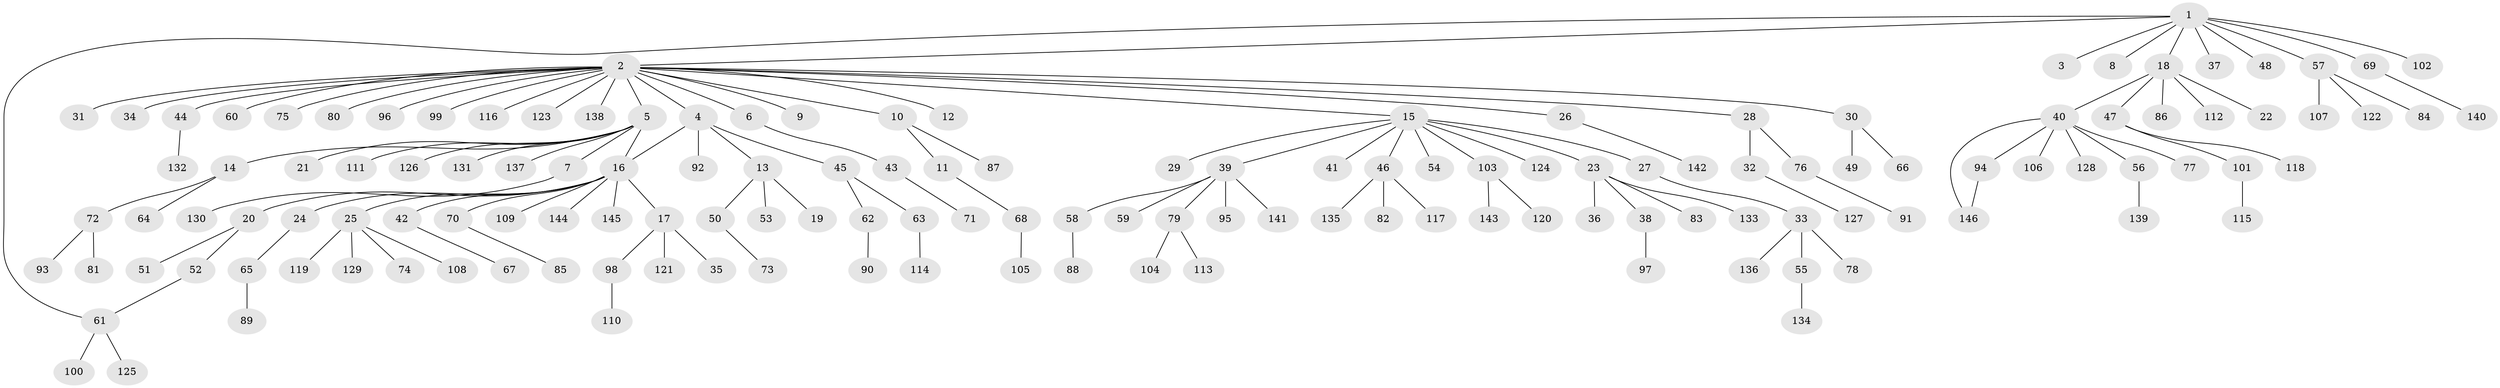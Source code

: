 // coarse degree distribution, {1: 0.7471264367816092, 6: 0.022988505747126436, 2: 0.16091954022988506, 25: 0.011494252873563218, 4: 0.022988505747126436, 16: 0.011494252873563218, 10: 0.022988505747126436}
// Generated by graph-tools (version 1.1) at 2025/51/03/04/25 21:51:46]
// undirected, 146 vertices, 148 edges
graph export_dot {
graph [start="1"]
  node [color=gray90,style=filled];
  1;
  2;
  3;
  4;
  5;
  6;
  7;
  8;
  9;
  10;
  11;
  12;
  13;
  14;
  15;
  16;
  17;
  18;
  19;
  20;
  21;
  22;
  23;
  24;
  25;
  26;
  27;
  28;
  29;
  30;
  31;
  32;
  33;
  34;
  35;
  36;
  37;
  38;
  39;
  40;
  41;
  42;
  43;
  44;
  45;
  46;
  47;
  48;
  49;
  50;
  51;
  52;
  53;
  54;
  55;
  56;
  57;
  58;
  59;
  60;
  61;
  62;
  63;
  64;
  65;
  66;
  67;
  68;
  69;
  70;
  71;
  72;
  73;
  74;
  75;
  76;
  77;
  78;
  79;
  80;
  81;
  82;
  83;
  84;
  85;
  86;
  87;
  88;
  89;
  90;
  91;
  92;
  93;
  94;
  95;
  96;
  97;
  98;
  99;
  100;
  101;
  102;
  103;
  104;
  105;
  106;
  107;
  108;
  109;
  110;
  111;
  112;
  113;
  114;
  115;
  116;
  117;
  118;
  119;
  120;
  121;
  122;
  123;
  124;
  125;
  126;
  127;
  128;
  129;
  130;
  131;
  132;
  133;
  134;
  135;
  136;
  137;
  138;
  139;
  140;
  141;
  142;
  143;
  144;
  145;
  146;
  1 -- 2;
  1 -- 3;
  1 -- 8;
  1 -- 18;
  1 -- 37;
  1 -- 48;
  1 -- 57;
  1 -- 61;
  1 -- 69;
  1 -- 102;
  2 -- 4;
  2 -- 5;
  2 -- 6;
  2 -- 9;
  2 -- 10;
  2 -- 12;
  2 -- 15;
  2 -- 26;
  2 -- 28;
  2 -- 30;
  2 -- 31;
  2 -- 34;
  2 -- 44;
  2 -- 60;
  2 -- 75;
  2 -- 80;
  2 -- 96;
  2 -- 99;
  2 -- 116;
  2 -- 123;
  2 -- 138;
  4 -- 13;
  4 -- 16;
  4 -- 45;
  4 -- 92;
  5 -- 7;
  5 -- 14;
  5 -- 16;
  5 -- 21;
  5 -- 111;
  5 -- 126;
  5 -- 131;
  5 -- 137;
  6 -- 43;
  7 -- 130;
  10 -- 11;
  10 -- 87;
  11 -- 68;
  13 -- 19;
  13 -- 50;
  13 -- 53;
  14 -- 64;
  14 -- 72;
  15 -- 23;
  15 -- 27;
  15 -- 29;
  15 -- 39;
  15 -- 41;
  15 -- 46;
  15 -- 54;
  15 -- 103;
  15 -- 124;
  16 -- 17;
  16 -- 20;
  16 -- 24;
  16 -- 25;
  16 -- 42;
  16 -- 70;
  16 -- 109;
  16 -- 144;
  16 -- 145;
  17 -- 35;
  17 -- 98;
  17 -- 121;
  18 -- 22;
  18 -- 40;
  18 -- 47;
  18 -- 86;
  18 -- 112;
  20 -- 51;
  20 -- 52;
  23 -- 36;
  23 -- 38;
  23 -- 83;
  23 -- 133;
  24 -- 65;
  25 -- 74;
  25 -- 108;
  25 -- 119;
  25 -- 129;
  26 -- 142;
  27 -- 33;
  28 -- 32;
  28 -- 76;
  30 -- 49;
  30 -- 66;
  32 -- 127;
  33 -- 55;
  33 -- 78;
  33 -- 136;
  38 -- 97;
  39 -- 58;
  39 -- 59;
  39 -- 79;
  39 -- 95;
  39 -- 141;
  40 -- 56;
  40 -- 77;
  40 -- 94;
  40 -- 106;
  40 -- 128;
  40 -- 146;
  42 -- 67;
  43 -- 71;
  44 -- 132;
  45 -- 62;
  45 -- 63;
  46 -- 82;
  46 -- 117;
  46 -- 135;
  47 -- 101;
  47 -- 118;
  50 -- 73;
  52 -- 61;
  55 -- 134;
  56 -- 139;
  57 -- 84;
  57 -- 107;
  57 -- 122;
  58 -- 88;
  61 -- 100;
  61 -- 125;
  62 -- 90;
  63 -- 114;
  65 -- 89;
  68 -- 105;
  69 -- 140;
  70 -- 85;
  72 -- 81;
  72 -- 93;
  76 -- 91;
  79 -- 104;
  79 -- 113;
  94 -- 146;
  98 -- 110;
  101 -- 115;
  103 -- 120;
  103 -- 143;
}
